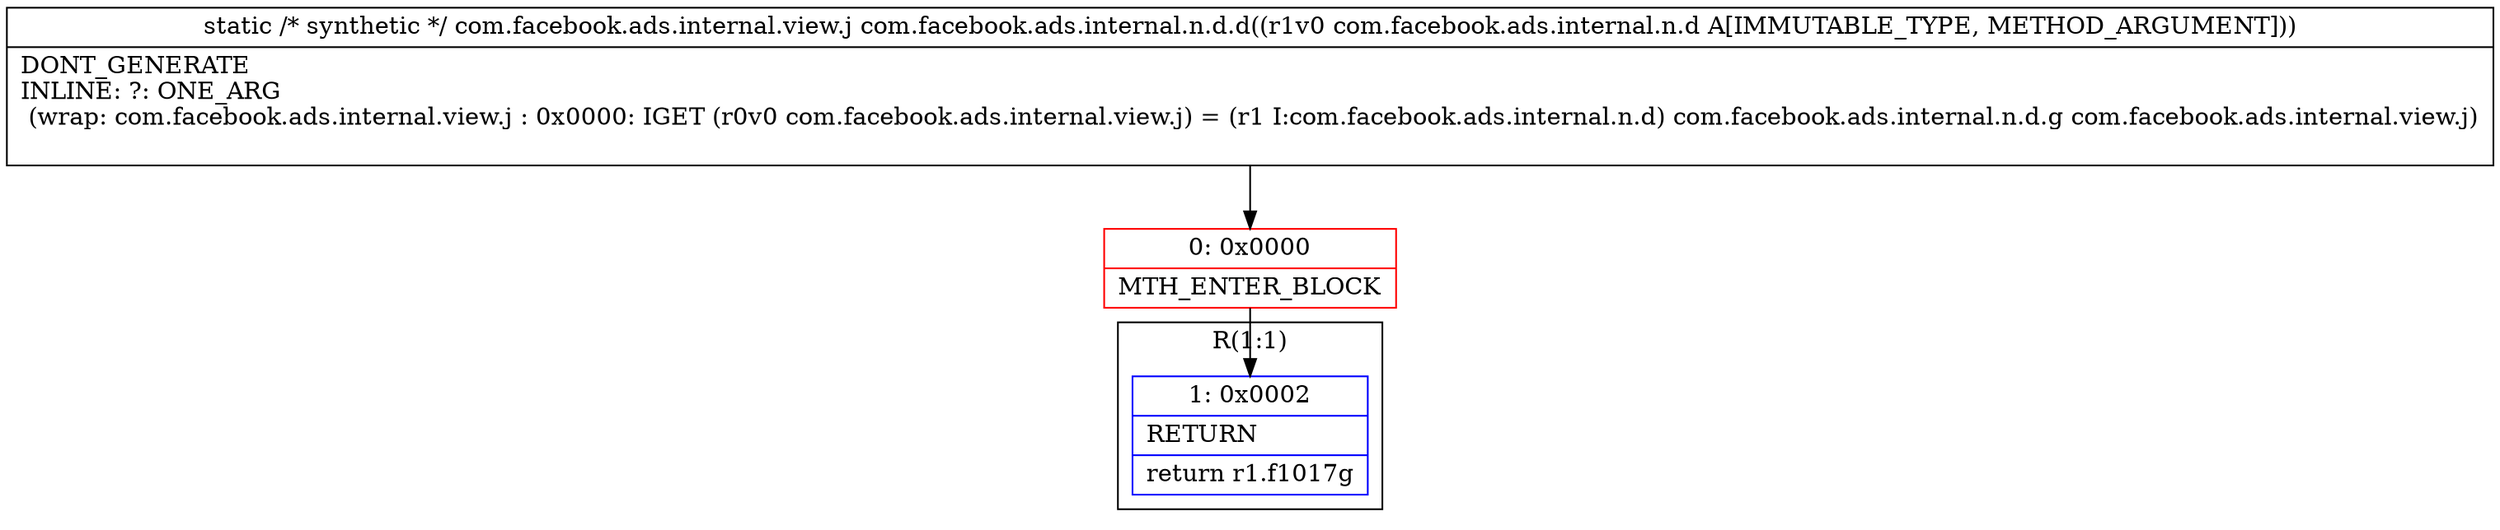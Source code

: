 digraph "CFG forcom.facebook.ads.internal.n.d.d(Lcom\/facebook\/ads\/internal\/n\/d;)Lcom\/facebook\/ads\/internal\/view\/j;" {
subgraph cluster_Region_1144975328 {
label = "R(1:1)";
node [shape=record,color=blue];
Node_1 [shape=record,label="{1\:\ 0x0002|RETURN\l|return r1.f1017g\l}"];
}
Node_0 [shape=record,color=red,label="{0\:\ 0x0000|MTH_ENTER_BLOCK\l}"];
MethodNode[shape=record,label="{static \/* synthetic *\/ com.facebook.ads.internal.view.j com.facebook.ads.internal.n.d.d((r1v0 com.facebook.ads.internal.n.d A[IMMUTABLE_TYPE, METHOD_ARGUMENT]))  | DONT_GENERATE\lINLINE: ?: ONE_ARG  \l  (wrap: com.facebook.ads.internal.view.j : 0x0000: IGET  (r0v0 com.facebook.ads.internal.view.j) = (r1 I:com.facebook.ads.internal.n.d) com.facebook.ads.internal.n.d.g com.facebook.ads.internal.view.j)\l\l}"];
MethodNode -> Node_0;
Node_0 -> Node_1;
}

